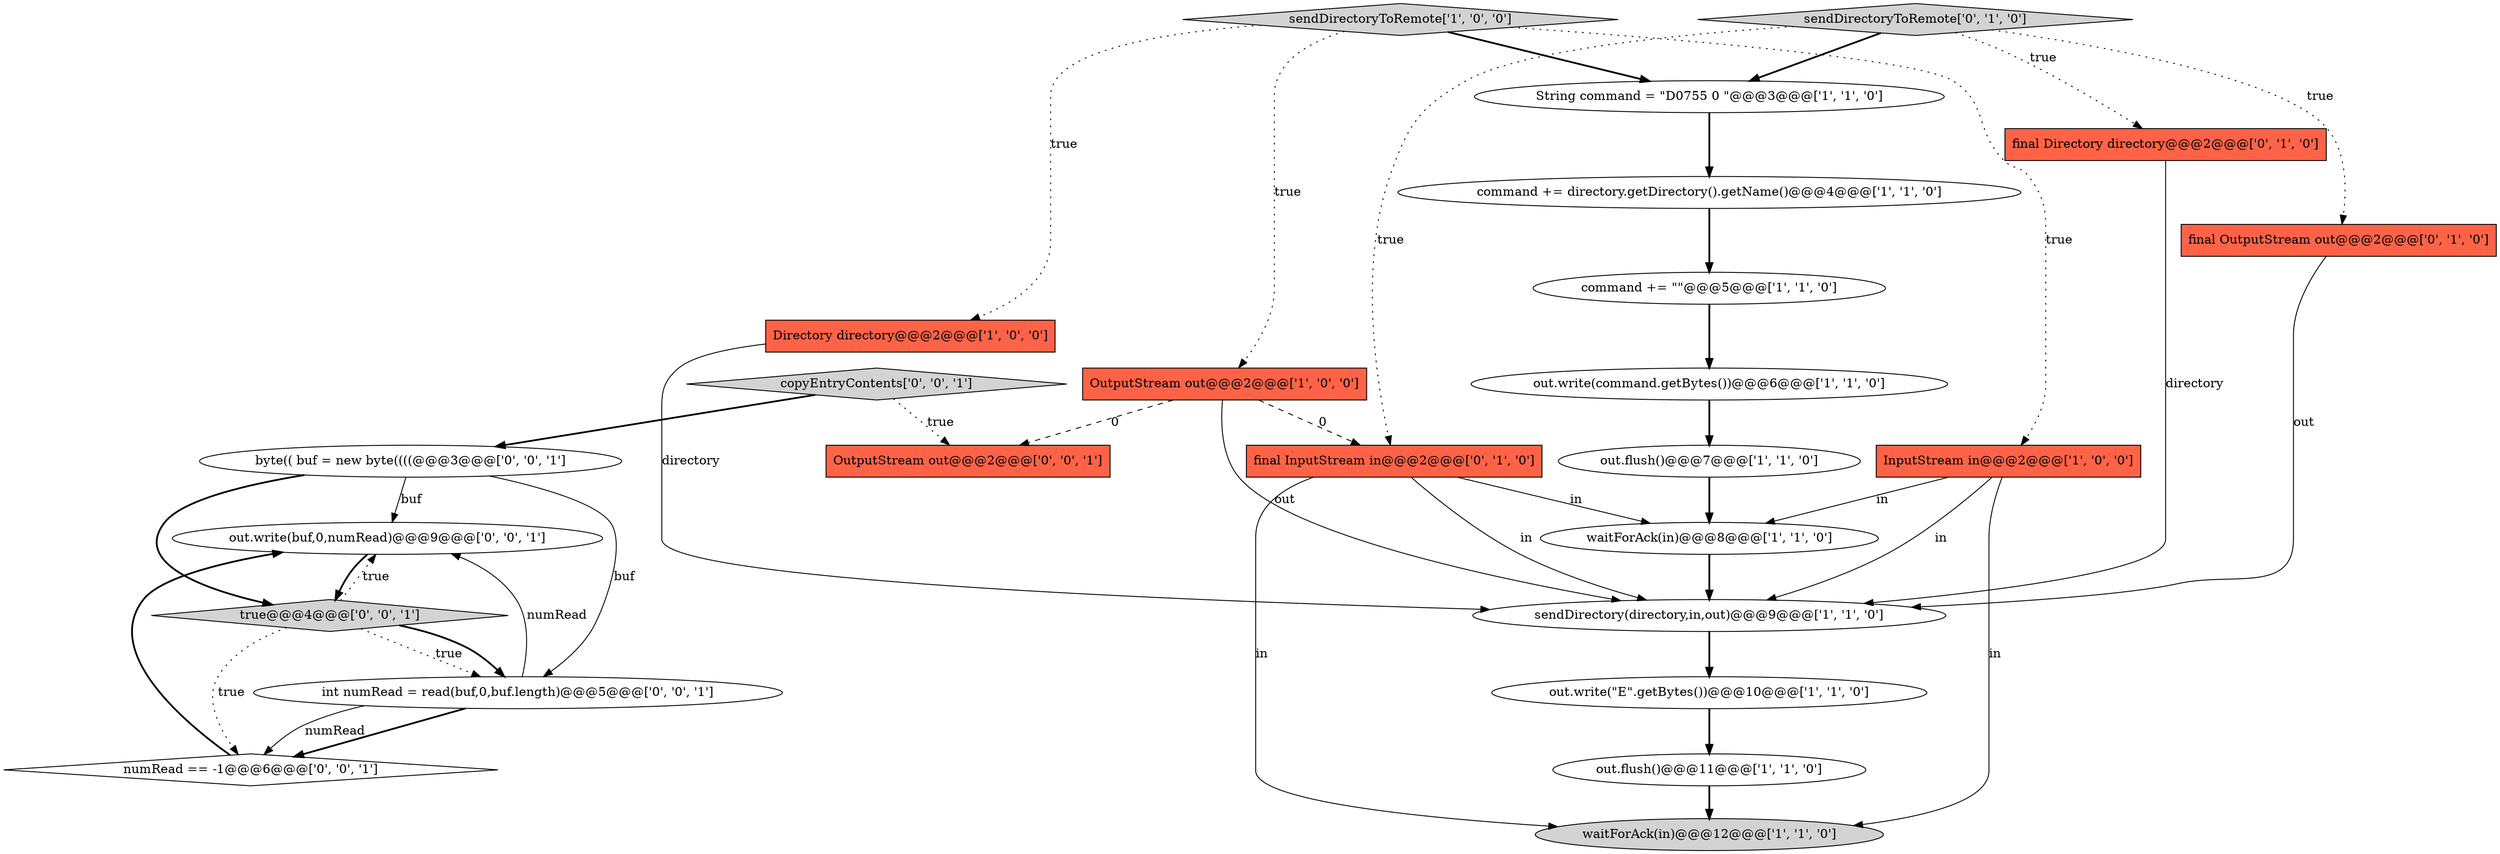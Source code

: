 digraph {
17 [style = filled, label = "final InputStream in@@@2@@@['0', '1', '0']", fillcolor = tomato, shape = box image = "AAA1AAABBB2BBB"];
13 [style = filled, label = "OutputStream out@@@2@@@['1', '0', '0']", fillcolor = tomato, shape = box image = "AAA1AAABBB1BBB"];
19 [style = filled, label = "OutputStream out@@@2@@@['0', '0', '1']", fillcolor = tomato, shape = box image = "AAA0AAABBB3BBB"];
2 [style = filled, label = "waitForAck(in)@@@12@@@['1', '1', '0']", fillcolor = lightgray, shape = ellipse image = "AAA0AAABBB1BBB"];
23 [style = filled, label = "out.write(buf,0,numRead)@@@9@@@['0', '0', '1']", fillcolor = white, shape = ellipse image = "AAA0AAABBB3BBB"];
16 [style = filled, label = "sendDirectoryToRemote['0', '1', '0']", fillcolor = lightgray, shape = diamond image = "AAA0AAABBB2BBB"];
11 [style = filled, label = "command += directory.getDirectory().getName()@@@4@@@['1', '1', '0']", fillcolor = white, shape = ellipse image = "AAA0AAABBB1BBB"];
12 [style = filled, label = "sendDirectory(directory,in,out)@@@9@@@['1', '1', '0']", fillcolor = white, shape = ellipse image = "AAA0AAABBB1BBB"];
8 [style = filled, label = "waitForAck(in)@@@8@@@['1', '1', '0']", fillcolor = white, shape = ellipse image = "AAA0AAABBB1BBB"];
1 [style = filled, label = "out.flush()@@@7@@@['1', '1', '0']", fillcolor = white, shape = ellipse image = "AAA0AAABBB1BBB"];
9 [style = filled, label = "out.write(command.getBytes())@@@6@@@['1', '1', '0']", fillcolor = white, shape = ellipse image = "AAA0AAABBB1BBB"];
24 [style = filled, label = "copyEntryContents['0', '0', '1']", fillcolor = lightgray, shape = diamond image = "AAA0AAABBB3BBB"];
10 [style = filled, label = "out.write(\"E\".getBytes())@@@10@@@['1', '1', '0']", fillcolor = white, shape = ellipse image = "AAA0AAABBB1BBB"];
18 [style = filled, label = "true@@@4@@@['0', '0', '1']", fillcolor = lightgray, shape = diamond image = "AAA0AAABBB3BBB"];
21 [style = filled, label = "int numRead = read(buf,0,buf.length)@@@5@@@['0', '0', '1']", fillcolor = white, shape = ellipse image = "AAA0AAABBB3BBB"];
5 [style = filled, label = "command += \"\"@@@5@@@['1', '1', '0']", fillcolor = white, shape = ellipse image = "AAA0AAABBB1BBB"];
6 [style = filled, label = "out.flush()@@@11@@@['1', '1', '0']", fillcolor = white, shape = ellipse image = "AAA0AAABBB1BBB"];
3 [style = filled, label = "String command = \"D0755 0 \"@@@3@@@['1', '1', '0']", fillcolor = white, shape = ellipse image = "AAA0AAABBB1BBB"];
22 [style = filled, label = "numRead == -1@@@6@@@['0', '0', '1']", fillcolor = white, shape = diamond image = "AAA0AAABBB3BBB"];
7 [style = filled, label = "sendDirectoryToRemote['1', '0', '0']", fillcolor = lightgray, shape = diamond image = "AAA0AAABBB1BBB"];
20 [style = filled, label = "byte(( buf = new byte((((@@@3@@@['0', '0', '1']", fillcolor = white, shape = ellipse image = "AAA0AAABBB3BBB"];
15 [style = filled, label = "final Directory directory@@@2@@@['0', '1', '0']", fillcolor = tomato, shape = box image = "AAA0AAABBB2BBB"];
0 [style = filled, label = "Directory directory@@@2@@@['1', '0', '0']", fillcolor = tomato, shape = box image = "AAA0AAABBB1BBB"];
4 [style = filled, label = "InputStream in@@@2@@@['1', '0', '0']", fillcolor = tomato, shape = box image = "AAA0AAABBB1BBB"];
14 [style = filled, label = "final OutputStream out@@@2@@@['0', '1', '0']", fillcolor = tomato, shape = box image = "AAA0AAABBB2BBB"];
16->3 [style = bold, label=""];
0->12 [style = solid, label="directory"];
20->23 [style = solid, label="buf"];
1->8 [style = bold, label=""];
5->9 [style = bold, label=""];
4->8 [style = solid, label="in"];
17->8 [style = solid, label="in"];
7->13 [style = dotted, label="true"];
16->17 [style = dotted, label="true"];
18->21 [style = dotted, label="true"];
4->12 [style = solid, label="in"];
3->11 [style = bold, label=""];
13->17 [style = dashed, label="0"];
14->12 [style = solid, label="out"];
13->19 [style = dashed, label="0"];
18->23 [style = dotted, label="true"];
7->0 [style = dotted, label="true"];
22->23 [style = bold, label=""];
10->6 [style = bold, label=""];
13->12 [style = solid, label="out"];
17->2 [style = solid, label="in"];
7->3 [style = bold, label=""];
15->12 [style = solid, label="directory"];
6->2 [style = bold, label=""];
24->20 [style = bold, label=""];
20->18 [style = bold, label=""];
11->5 [style = bold, label=""];
12->10 [style = bold, label=""];
4->2 [style = solid, label="in"];
21->22 [style = bold, label=""];
17->12 [style = solid, label="in"];
21->23 [style = solid, label="numRead"];
7->4 [style = dotted, label="true"];
16->14 [style = dotted, label="true"];
20->21 [style = solid, label="buf"];
24->19 [style = dotted, label="true"];
18->21 [style = bold, label=""];
9->1 [style = bold, label=""];
21->22 [style = solid, label="numRead"];
23->18 [style = bold, label=""];
8->12 [style = bold, label=""];
16->15 [style = dotted, label="true"];
18->22 [style = dotted, label="true"];
}
